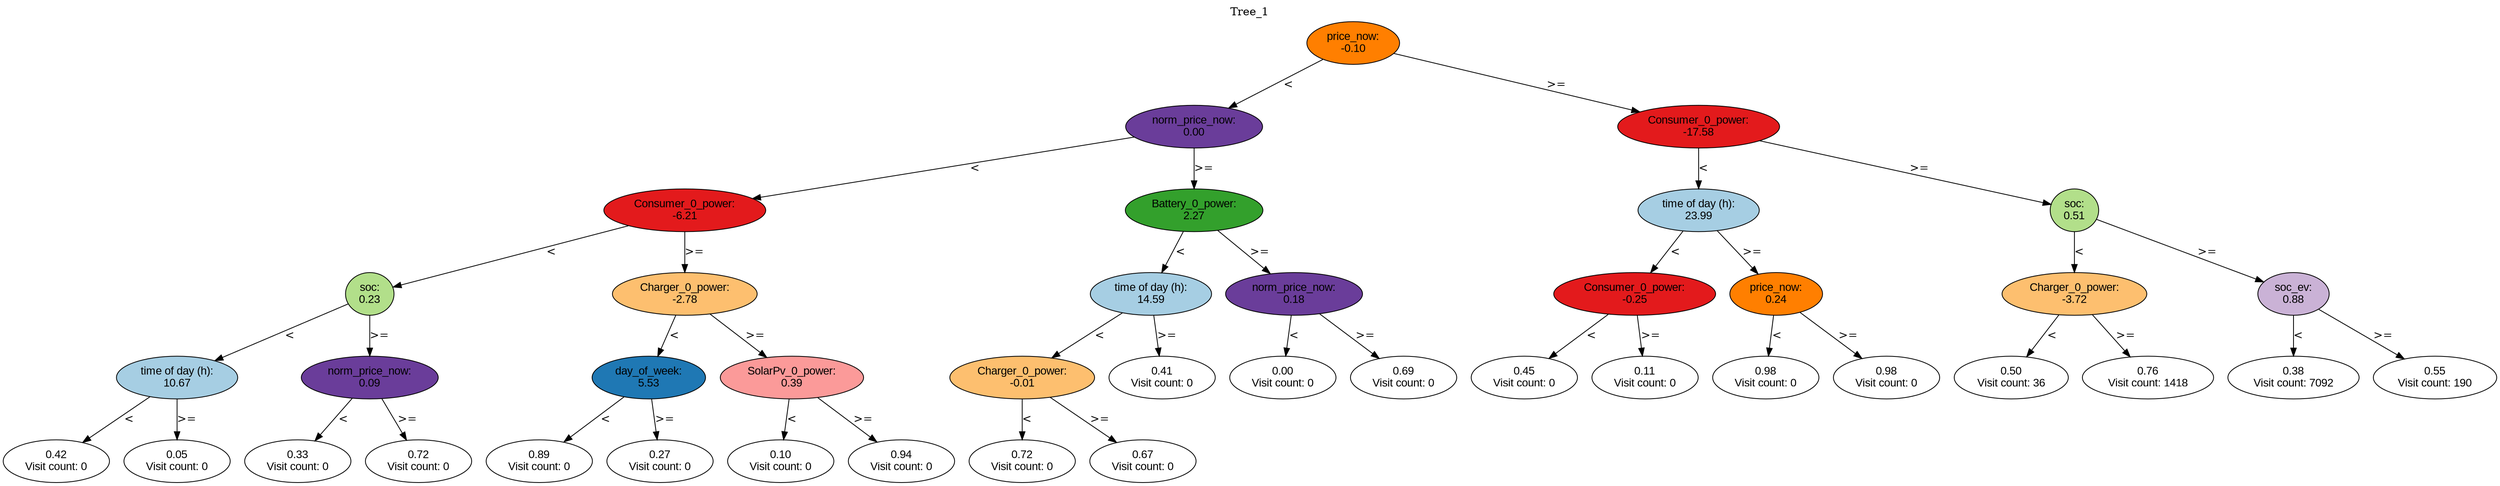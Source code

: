 digraph BST {
    node [fontname="Arial" style=filled colorscheme=paired12];
    0 [ label = "price_now:
-0.10" fillcolor=8];
    1 [ label = "norm_price_now:
0.00" fillcolor=10];
    2 [ label = "Consumer_0_power:
-6.21" fillcolor=6];
    3 [ label = "soc:
0.23" fillcolor=3];
    4 [ label = "time of day (h):
10.67" fillcolor=1];
    5 [ label = "0.42
Visit count: 0" fillcolor=white];
    6 [ label = "0.05
Visit count: 0" fillcolor=white];
    7 [ label = "norm_price_now:
0.09" fillcolor=10];
    8 [ label = "0.33
Visit count: 0" fillcolor=white];
    9 [ label = "0.72
Visit count: 0" fillcolor=white];
    10 [ label = "Charger_0_power:
-2.78" fillcolor=7];
    11 [ label = "day_of_week:
5.53" fillcolor=2];
    12 [ label = "0.89
Visit count: 0" fillcolor=white];
    13 [ label = "0.27
Visit count: 0" fillcolor=white];
    14 [ label = "SolarPv_0_power:
0.39" fillcolor=5];
    15 [ label = "0.10
Visit count: 0" fillcolor=white];
    16 [ label = "0.94
Visit count: 0" fillcolor=white];
    17 [ label = "Battery_0_power:
2.27" fillcolor=4];
    18 [ label = "time of day (h):
14.59" fillcolor=1];
    19 [ label = "Charger_0_power:
-0.01" fillcolor=7];
    20 [ label = "0.72
Visit count: 0" fillcolor=white];
    21 [ label = "0.67
Visit count: 0" fillcolor=white];
    22 [ label = "0.41
Visit count: 0" fillcolor=white];
    23 [ label = "norm_price_now:
0.18" fillcolor=10];
    24 [ label = "0.00
Visit count: 0" fillcolor=white];
    25 [ label = "0.69
Visit count: 0" fillcolor=white];
    26 [ label = "Consumer_0_power:
-17.58" fillcolor=6];
    27 [ label = "time of day (h):
23.99" fillcolor=1];
    28 [ label = "Consumer_0_power:
-0.25" fillcolor=6];
    29 [ label = "0.45
Visit count: 0" fillcolor=white];
    30 [ label = "0.11
Visit count: 0" fillcolor=white];
    31 [ label = "price_now:
0.24" fillcolor=8];
    32 [ label = "0.98
Visit count: 0" fillcolor=white];
    33 [ label = "0.98
Visit count: 0" fillcolor=white];
    34 [ label = "soc:
0.51" fillcolor=3];
    35 [ label = "Charger_0_power:
-3.72" fillcolor=7];
    36 [ label = "0.50
Visit count: 36" fillcolor=white];
    37 [ label = "0.76
Visit count: 1418" fillcolor=white];
    38 [ label = "soc_ev:
0.88" fillcolor=9];
    39 [ label = "0.38
Visit count: 7092" fillcolor=white];
    40 [ label = "0.55
Visit count: 190" fillcolor=white];

    0  -> 1[ label = "<"];
    0  -> 26[ label = ">="];
    1  -> 2[ label = "<"];
    1  -> 17[ label = ">="];
    2  -> 3[ label = "<"];
    2  -> 10[ label = ">="];
    3  -> 4[ label = "<"];
    3  -> 7[ label = ">="];
    4  -> 5[ label = "<"];
    4  -> 6[ label = ">="];
    7  -> 8[ label = "<"];
    7  -> 9[ label = ">="];
    10  -> 11[ label = "<"];
    10  -> 14[ label = ">="];
    11  -> 12[ label = "<"];
    11  -> 13[ label = ">="];
    14  -> 15[ label = "<"];
    14  -> 16[ label = ">="];
    17  -> 18[ label = "<"];
    17  -> 23[ label = ">="];
    18  -> 19[ label = "<"];
    18  -> 22[ label = ">="];
    19  -> 20[ label = "<"];
    19  -> 21[ label = ">="];
    23  -> 24[ label = "<"];
    23  -> 25[ label = ">="];
    26  -> 27[ label = "<"];
    26  -> 34[ label = ">="];
    27  -> 28[ label = "<"];
    27  -> 31[ label = ">="];
    28  -> 29[ label = "<"];
    28  -> 30[ label = ">="];
    31  -> 32[ label = "<"];
    31  -> 33[ label = ">="];
    34  -> 35[ label = "<"];
    34  -> 38[ label = ">="];
    35  -> 36[ label = "<"];
    35  -> 37[ label = ">="];
    38  -> 39[ label = "<"];
    38  -> 40[ label = ">="];

    labelloc="t";
    label="Tree_1";
}